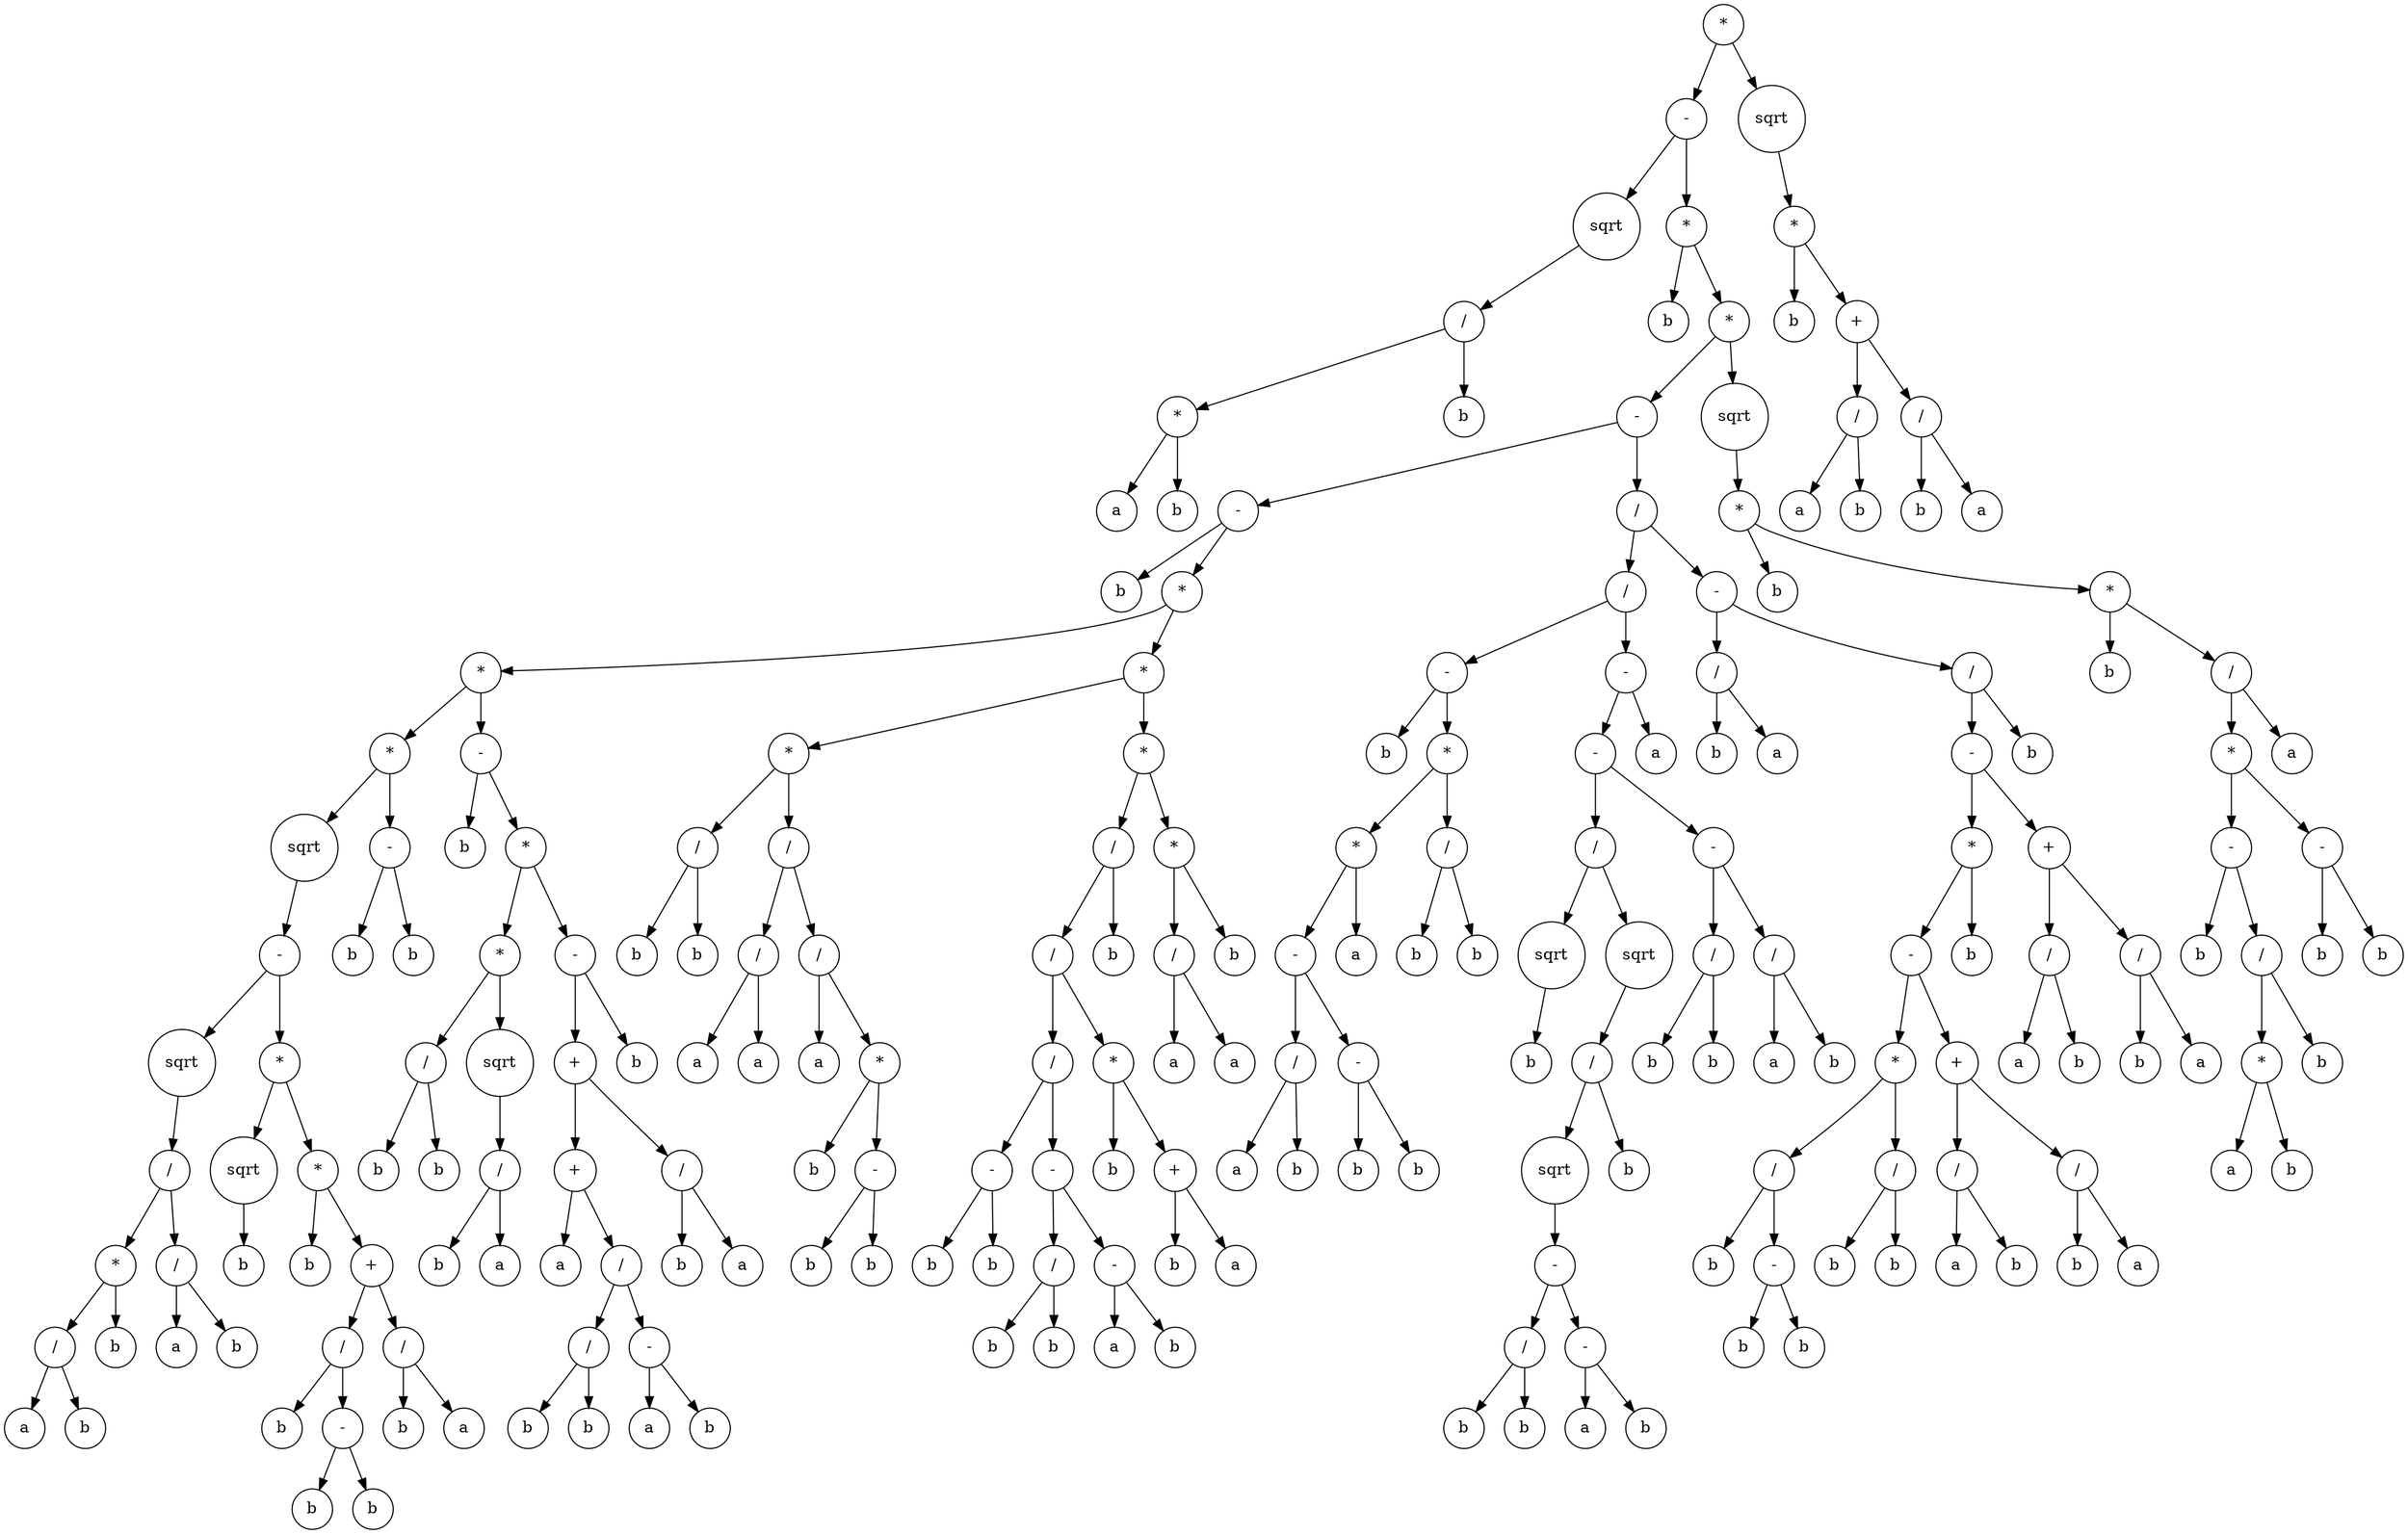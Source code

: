 digraph g {
graph [ordering=out];
node [shape=circle];
n[label = "*"];
n0[label = "-"];
n00[label = "sqrt"];
n000[label = "/"];
n0000[label = "*"];
n00000[label = "a"];
n0000 -> n00000;
n00001[label = "b"];
n0000 -> n00001;
n000 -> n0000;
n0001[label = "b"];
n000 -> n0001;
n00 -> n000;
n0 -> n00;
n01[label = "*"];
n010[label = "b"];
n01 -> n010;
n011[label = "*"];
n0110[label = "-"];
n01100[label = "-"];
n011000[label = "b"];
n01100 -> n011000;
n011001[label = "*"];
n0110010[label = "*"];
n01100100[label = "*"];
n011001000[label = "sqrt"];
n0110010000[label = "-"];
n01100100000[label = "sqrt"];
n011001000000[label = "/"];
n0110010000000[label = "*"];
n01100100000000[label = "/"];
n011001000000000[label = "a"];
n01100100000000 -> n011001000000000;
n011001000000001[label = "b"];
n01100100000000 -> n011001000000001;
n0110010000000 -> n01100100000000;
n01100100000001[label = "b"];
n0110010000000 -> n01100100000001;
n011001000000 -> n0110010000000;
n0110010000001[label = "/"];
n01100100000010[label = "a"];
n0110010000001 -> n01100100000010;
n01100100000011[label = "b"];
n0110010000001 -> n01100100000011;
n011001000000 -> n0110010000001;
n01100100000 -> n011001000000;
n0110010000 -> n01100100000;
n01100100001[label = "*"];
n011001000010[label = "sqrt"];
n0110010000100[label = "b"];
n011001000010 -> n0110010000100;
n01100100001 -> n011001000010;
n011001000011[label = "*"];
n0110010000110[label = "b"];
n011001000011 -> n0110010000110;
n0110010000111[label = "+"];
n01100100001110[label = "/"];
n011001000011100[label = "b"];
n01100100001110 -> n011001000011100;
n011001000011101[label = "-"];
n0110010000111010[label = "b"];
n011001000011101 -> n0110010000111010;
n0110010000111011[label = "b"];
n011001000011101 -> n0110010000111011;
n01100100001110 -> n011001000011101;
n0110010000111 -> n01100100001110;
n01100100001111[label = "/"];
n011001000011110[label = "b"];
n01100100001111 -> n011001000011110;
n011001000011111[label = "a"];
n01100100001111 -> n011001000011111;
n0110010000111 -> n01100100001111;
n011001000011 -> n0110010000111;
n01100100001 -> n011001000011;
n0110010000 -> n01100100001;
n011001000 -> n0110010000;
n01100100 -> n011001000;
n011001001[label = "-"];
n0110010010[label = "b"];
n011001001 -> n0110010010;
n0110010011[label = "b"];
n011001001 -> n0110010011;
n01100100 -> n011001001;
n0110010 -> n01100100;
n01100101[label = "-"];
n011001010[label = "b"];
n01100101 -> n011001010;
n011001011[label = "*"];
n0110010110[label = "*"];
n01100101100[label = "/"];
n011001011000[label = "b"];
n01100101100 -> n011001011000;
n011001011001[label = "b"];
n01100101100 -> n011001011001;
n0110010110 -> n01100101100;
n01100101101[label = "sqrt"];
n011001011010[label = "/"];
n0110010110100[label = "b"];
n011001011010 -> n0110010110100;
n0110010110101[label = "a"];
n011001011010 -> n0110010110101;
n01100101101 -> n011001011010;
n0110010110 -> n01100101101;
n011001011 -> n0110010110;
n0110010111[label = "-"];
n01100101110[label = "+"];
n011001011100[label = "+"];
n0110010111000[label = "a"];
n011001011100 -> n0110010111000;
n0110010111001[label = "/"];
n01100101110010[label = "/"];
n011001011100100[label = "b"];
n01100101110010 -> n011001011100100;
n011001011100101[label = "b"];
n01100101110010 -> n011001011100101;
n0110010111001 -> n01100101110010;
n01100101110011[label = "-"];
n011001011100110[label = "a"];
n01100101110011 -> n011001011100110;
n011001011100111[label = "b"];
n01100101110011 -> n011001011100111;
n0110010111001 -> n01100101110011;
n011001011100 -> n0110010111001;
n01100101110 -> n011001011100;
n011001011101[label = "/"];
n0110010111010[label = "b"];
n011001011101 -> n0110010111010;
n0110010111011[label = "a"];
n011001011101 -> n0110010111011;
n01100101110 -> n011001011101;
n0110010111 -> n01100101110;
n01100101111[label = "b"];
n0110010111 -> n01100101111;
n011001011 -> n0110010111;
n01100101 -> n011001011;
n0110010 -> n01100101;
n011001 -> n0110010;
n0110011[label = "*"];
n01100110[label = "*"];
n011001100[label = "/"];
n0110011000[label = "b"];
n011001100 -> n0110011000;
n0110011001[label = "b"];
n011001100 -> n0110011001;
n01100110 -> n011001100;
n011001101[label = "/"];
n0110011010[label = "/"];
n01100110100[label = "a"];
n0110011010 -> n01100110100;
n01100110101[label = "a"];
n0110011010 -> n01100110101;
n011001101 -> n0110011010;
n0110011011[label = "/"];
n01100110110[label = "a"];
n0110011011 -> n01100110110;
n01100110111[label = "*"];
n011001101110[label = "b"];
n01100110111 -> n011001101110;
n011001101111[label = "-"];
n0110011011110[label = "b"];
n011001101111 -> n0110011011110;
n0110011011111[label = "b"];
n011001101111 -> n0110011011111;
n01100110111 -> n011001101111;
n0110011011 -> n01100110111;
n011001101 -> n0110011011;
n01100110 -> n011001101;
n0110011 -> n01100110;
n01100111[label = "*"];
n011001110[label = "/"];
n0110011100[label = "/"];
n01100111000[label = "/"];
n011001110000[label = "-"];
n0110011100000[label = "b"];
n011001110000 -> n0110011100000;
n0110011100001[label = "b"];
n011001110000 -> n0110011100001;
n01100111000 -> n011001110000;
n011001110001[label = "-"];
n0110011100010[label = "/"];
n01100111000100[label = "b"];
n0110011100010 -> n01100111000100;
n01100111000101[label = "b"];
n0110011100010 -> n01100111000101;
n011001110001 -> n0110011100010;
n0110011100011[label = "-"];
n01100111000110[label = "a"];
n0110011100011 -> n01100111000110;
n01100111000111[label = "b"];
n0110011100011 -> n01100111000111;
n011001110001 -> n0110011100011;
n01100111000 -> n011001110001;
n0110011100 -> n01100111000;
n01100111001[label = "*"];
n011001110010[label = "b"];
n01100111001 -> n011001110010;
n011001110011[label = "+"];
n0110011100110[label = "b"];
n011001110011 -> n0110011100110;
n0110011100111[label = "a"];
n011001110011 -> n0110011100111;
n01100111001 -> n011001110011;
n0110011100 -> n01100111001;
n011001110 -> n0110011100;
n0110011101[label = "b"];
n011001110 -> n0110011101;
n01100111 -> n011001110;
n011001111[label = "*"];
n0110011110[label = "/"];
n01100111100[label = "a"];
n0110011110 -> n01100111100;
n01100111101[label = "a"];
n0110011110 -> n01100111101;
n011001111 -> n0110011110;
n0110011111[label = "b"];
n011001111 -> n0110011111;
n01100111 -> n011001111;
n0110011 -> n01100111;
n011001 -> n0110011;
n01100 -> n011001;
n0110 -> n01100;
n01101[label = "/"];
n011010[label = "/"];
n0110100[label = "-"];
n01101000[label = "b"];
n0110100 -> n01101000;
n01101001[label = "*"];
n011010010[label = "*"];
n0110100100[label = "-"];
n01101001000[label = "/"];
n011010010000[label = "a"];
n01101001000 -> n011010010000;
n011010010001[label = "b"];
n01101001000 -> n011010010001;
n0110100100 -> n01101001000;
n01101001001[label = "-"];
n011010010010[label = "b"];
n01101001001 -> n011010010010;
n011010010011[label = "b"];
n01101001001 -> n011010010011;
n0110100100 -> n01101001001;
n011010010 -> n0110100100;
n0110100101[label = "a"];
n011010010 -> n0110100101;
n01101001 -> n011010010;
n011010011[label = "/"];
n0110100110[label = "b"];
n011010011 -> n0110100110;
n0110100111[label = "b"];
n011010011 -> n0110100111;
n01101001 -> n011010011;
n0110100 -> n01101001;
n011010 -> n0110100;
n0110101[label = "-"];
n01101010[label = "-"];
n011010100[label = "/"];
n0110101000[label = "sqrt"];
n01101010000[label = "b"];
n0110101000 -> n01101010000;
n011010100 -> n0110101000;
n0110101001[label = "sqrt"];
n01101010010[label = "/"];
n011010100100[label = "sqrt"];
n0110101001000[label = "-"];
n01101010010000[label = "/"];
n011010100100000[label = "b"];
n01101010010000 -> n011010100100000;
n011010100100001[label = "b"];
n01101010010000 -> n011010100100001;
n0110101001000 -> n01101010010000;
n01101010010001[label = "-"];
n011010100100010[label = "a"];
n01101010010001 -> n011010100100010;
n011010100100011[label = "b"];
n01101010010001 -> n011010100100011;
n0110101001000 -> n01101010010001;
n011010100100 -> n0110101001000;
n01101010010 -> n011010100100;
n011010100101[label = "b"];
n01101010010 -> n011010100101;
n0110101001 -> n01101010010;
n011010100 -> n0110101001;
n01101010 -> n011010100;
n011010101[label = "-"];
n0110101010[label = "/"];
n01101010100[label = "b"];
n0110101010 -> n01101010100;
n01101010101[label = "b"];
n0110101010 -> n01101010101;
n011010101 -> n0110101010;
n0110101011[label = "/"];
n01101010110[label = "a"];
n0110101011 -> n01101010110;
n01101010111[label = "b"];
n0110101011 -> n01101010111;
n011010101 -> n0110101011;
n01101010 -> n011010101;
n0110101 -> n01101010;
n01101011[label = "a"];
n0110101 -> n01101011;
n011010 -> n0110101;
n01101 -> n011010;
n011011[label = "-"];
n0110110[label = "/"];
n01101100[label = "b"];
n0110110 -> n01101100;
n01101101[label = "a"];
n0110110 -> n01101101;
n011011 -> n0110110;
n0110111[label = "/"];
n01101110[label = "-"];
n011011100[label = "*"];
n0110111000[label = "-"];
n01101110000[label = "*"];
n011011100000[label = "/"];
n0110111000000[label = "b"];
n011011100000 -> n0110111000000;
n0110111000001[label = "-"];
n01101110000010[label = "b"];
n0110111000001 -> n01101110000010;
n01101110000011[label = "b"];
n0110111000001 -> n01101110000011;
n011011100000 -> n0110111000001;
n01101110000 -> n011011100000;
n011011100001[label = "/"];
n0110111000010[label = "b"];
n011011100001 -> n0110111000010;
n0110111000011[label = "b"];
n011011100001 -> n0110111000011;
n01101110000 -> n011011100001;
n0110111000 -> n01101110000;
n01101110001[label = "+"];
n011011100010[label = "/"];
n0110111000100[label = "a"];
n011011100010 -> n0110111000100;
n0110111000101[label = "b"];
n011011100010 -> n0110111000101;
n01101110001 -> n011011100010;
n011011100011[label = "/"];
n0110111000110[label = "b"];
n011011100011 -> n0110111000110;
n0110111000111[label = "a"];
n011011100011 -> n0110111000111;
n01101110001 -> n011011100011;
n0110111000 -> n01101110001;
n011011100 -> n0110111000;
n0110111001[label = "b"];
n011011100 -> n0110111001;
n01101110 -> n011011100;
n011011101[label = "+"];
n0110111010[label = "/"];
n01101110100[label = "a"];
n0110111010 -> n01101110100;
n01101110101[label = "b"];
n0110111010 -> n01101110101;
n011011101 -> n0110111010;
n0110111011[label = "/"];
n01101110110[label = "b"];
n0110111011 -> n01101110110;
n01101110111[label = "a"];
n0110111011 -> n01101110111;
n011011101 -> n0110111011;
n01101110 -> n011011101;
n0110111 -> n01101110;
n01101111[label = "b"];
n0110111 -> n01101111;
n011011 -> n0110111;
n01101 -> n011011;
n0110 -> n01101;
n011 -> n0110;
n0111[label = "sqrt"];
n01110[label = "*"];
n011100[label = "b"];
n01110 -> n011100;
n011101[label = "*"];
n0111010[label = "b"];
n011101 -> n0111010;
n0111011[label = "/"];
n01110110[label = "*"];
n011101100[label = "-"];
n0111011000[label = "b"];
n011101100 -> n0111011000;
n0111011001[label = "/"];
n01110110010[label = "*"];
n011101100100[label = "a"];
n01110110010 -> n011101100100;
n011101100101[label = "b"];
n01110110010 -> n011101100101;
n0111011001 -> n01110110010;
n01110110011[label = "b"];
n0111011001 -> n01110110011;
n011101100 -> n0111011001;
n01110110 -> n011101100;
n011101101[label = "-"];
n0111011010[label = "b"];
n011101101 -> n0111011010;
n0111011011[label = "b"];
n011101101 -> n0111011011;
n01110110 -> n011101101;
n0111011 -> n01110110;
n01110111[label = "a"];
n0111011 -> n01110111;
n011101 -> n0111011;
n01110 -> n011101;
n0111 -> n01110;
n011 -> n0111;
n01 -> n011;
n0 -> n01;
n -> n0;
n1[label = "sqrt"];
n10[label = "*"];
n100[label = "b"];
n10 -> n100;
n101[label = "+"];
n1010[label = "/"];
n10100[label = "a"];
n1010 -> n10100;
n10101[label = "b"];
n1010 -> n10101;
n101 -> n1010;
n1011[label = "/"];
n10110[label = "b"];
n1011 -> n10110;
n10111[label = "a"];
n1011 -> n10111;
n101 -> n1011;
n10 -> n101;
n1 -> n10;
n -> n1;
}
